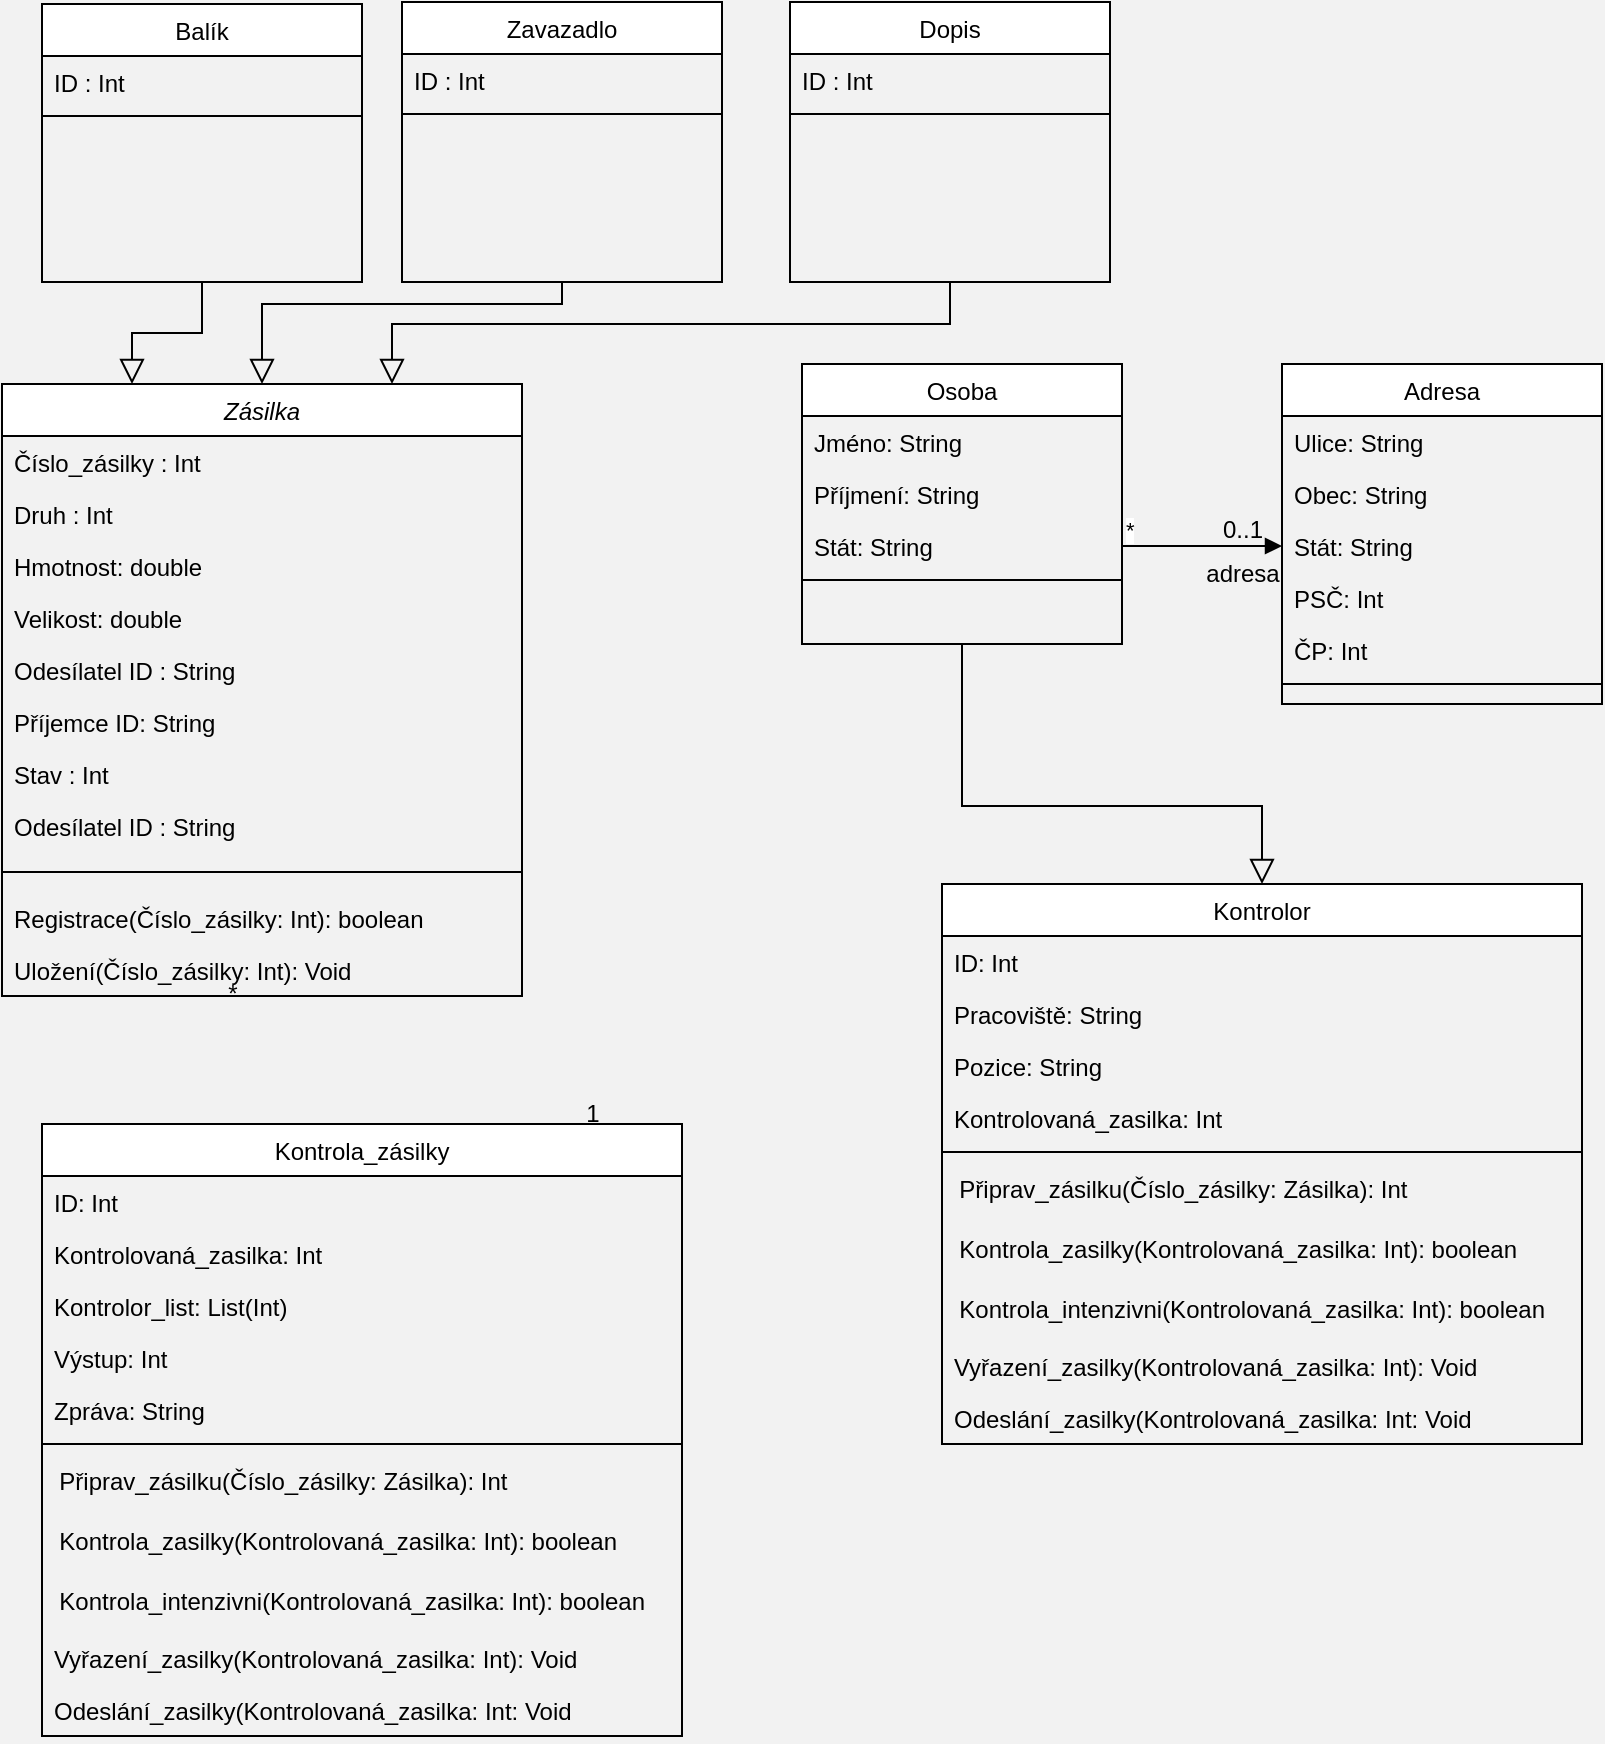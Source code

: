 <mxfile version="22.1.7" type="github" pages="3">
  <diagram id="C5RBs43oDa-KdzZeNtuy" name="Page-1">
    <mxGraphModel dx="1050" dy="557" grid="1" gridSize="10" guides="1" tooltips="1" connect="1" arrows="1" fold="1" page="1" pageScale="1" pageWidth="827" pageHeight="1169" background="#F2F2F2" math="0" shadow="0">
      <root>
        <mxCell id="WIyWlLk6GJQsqaUBKTNV-0" />
        <mxCell id="WIyWlLk6GJQsqaUBKTNV-1" parent="WIyWlLk6GJQsqaUBKTNV-0" />
        <mxCell id="zkfFHV4jXpPFQw0GAbJ--0" value="Zásilka" style="swimlane;fontStyle=2;align=center;verticalAlign=top;childLayout=stackLayout;horizontal=1;startSize=26;horizontalStack=0;resizeParent=1;resizeLast=0;collapsible=1;marginBottom=0;rounded=0;shadow=0;strokeWidth=1;" parent="WIyWlLk6GJQsqaUBKTNV-1" vertex="1">
          <mxGeometry x="20" y="220" width="260" height="306" as="geometry">
            <mxRectangle x="230" y="140" width="160" height="26" as="alternateBounds" />
          </mxGeometry>
        </mxCell>
        <mxCell id="zkfFHV4jXpPFQw0GAbJ--1" value="Číslo_zásilky : Int" style="text;align=left;verticalAlign=top;spacingLeft=4;spacingRight=4;overflow=hidden;rotatable=0;points=[[0,0.5],[1,0.5]];portConstraint=eastwest;" parent="zkfFHV4jXpPFQw0GAbJ--0" vertex="1">
          <mxGeometry y="26" width="260" height="26" as="geometry" />
        </mxCell>
        <mxCell id="zkfFHV4jXpPFQw0GAbJ--2" value="Druh : Int" style="text;align=left;verticalAlign=top;spacingLeft=4;spacingRight=4;overflow=hidden;rotatable=0;points=[[0,0.5],[1,0.5]];portConstraint=eastwest;rounded=0;shadow=0;html=0;" parent="zkfFHV4jXpPFQw0GAbJ--0" vertex="1">
          <mxGeometry y="52" width="260" height="26" as="geometry" />
        </mxCell>
        <mxCell id="f3v9EZizSLQ6G_uEAZpi-13" value="Hmotnost: double" style="text;align=left;verticalAlign=top;spacingLeft=4;spacingRight=4;overflow=hidden;rotatable=0;points=[[0,0.5],[1,0.5]];portConstraint=eastwest;rounded=0;shadow=0;html=0;" parent="zkfFHV4jXpPFQw0GAbJ--0" vertex="1">
          <mxGeometry y="78" width="260" height="26" as="geometry" />
        </mxCell>
        <mxCell id="f3v9EZizSLQ6G_uEAZpi-14" value="Velikost: double" style="text;align=left;verticalAlign=top;spacingLeft=4;spacingRight=4;overflow=hidden;rotatable=0;points=[[0,0.5],[1,0.5]];portConstraint=eastwest;rounded=0;shadow=0;html=0;" parent="zkfFHV4jXpPFQw0GAbJ--0" vertex="1">
          <mxGeometry y="104" width="260" height="26" as="geometry" />
        </mxCell>
        <mxCell id="zkfFHV4jXpPFQw0GAbJ--3" value="Odesílatel ID : String" style="text;align=left;verticalAlign=top;spacingLeft=4;spacingRight=4;overflow=hidden;rotatable=0;points=[[0,0.5],[1,0.5]];portConstraint=eastwest;rounded=0;shadow=0;html=0;" parent="zkfFHV4jXpPFQw0GAbJ--0" vertex="1">
          <mxGeometry y="130" width="260" height="26" as="geometry" />
        </mxCell>
        <mxCell id="zkfFHV4jXpPFQw0GAbJ--5" value="Příjemce ID: String " style="text;align=left;verticalAlign=top;spacingLeft=4;spacingRight=4;overflow=hidden;rotatable=0;points=[[0,0.5],[1,0.5]];portConstraint=eastwest;" parent="zkfFHV4jXpPFQw0GAbJ--0" vertex="1">
          <mxGeometry y="156" width="260" height="26" as="geometry" />
        </mxCell>
        <mxCell id="JNt9cT0GDPqlfcjv7Z6b-0" value="Stav : Int" style="text;align=left;verticalAlign=top;spacingLeft=4;spacingRight=4;overflow=hidden;rotatable=0;points=[[0,0.5],[1,0.5]];portConstraint=eastwest;rounded=0;shadow=0;html=0;" vertex="1" parent="zkfFHV4jXpPFQw0GAbJ--0">
          <mxGeometry y="182" width="260" height="26" as="geometry" />
        </mxCell>
        <mxCell id="JNt9cT0GDPqlfcjv7Z6b-1" value="Odesílatel ID : String" style="text;align=left;verticalAlign=top;spacingLeft=4;spacingRight=4;overflow=hidden;rotatable=0;points=[[0,0.5],[1,0.5]];portConstraint=eastwest;rounded=0;shadow=0;html=0;" vertex="1" parent="zkfFHV4jXpPFQw0GAbJ--0">
          <mxGeometry y="208" width="260" height="26" as="geometry" />
        </mxCell>
        <mxCell id="zkfFHV4jXpPFQw0GAbJ--4" value="" style="line;html=1;strokeWidth=1;align=left;verticalAlign=middle;spacingTop=-1;spacingLeft=3;spacingRight=3;rotatable=0;labelPosition=right;points=[];portConstraint=eastwest;" parent="zkfFHV4jXpPFQw0GAbJ--0" vertex="1">
          <mxGeometry y="234" width="260" height="20" as="geometry" />
        </mxCell>
        <mxCell id="f3v9EZizSLQ6G_uEAZpi-8" value="Registrace(Číslo_zásilky: Int): boolean" style="text;align=left;verticalAlign=top;spacingLeft=4;spacingRight=4;overflow=hidden;rotatable=0;points=[[0,0.5],[1,0.5]];portConstraint=eastwest;" parent="zkfFHV4jXpPFQw0GAbJ--0" vertex="1">
          <mxGeometry y="254" width="260" height="26" as="geometry" />
        </mxCell>
        <mxCell id="f3v9EZizSLQ6G_uEAZpi-15" value="Uložení(Číslo_zásilky: Int): Void" style="text;align=left;verticalAlign=top;spacingLeft=4;spacingRight=4;overflow=hidden;rotatable=0;points=[[0,0.5],[1,0.5]];portConstraint=eastwest;" parent="zkfFHV4jXpPFQw0GAbJ--0" vertex="1">
          <mxGeometry y="280" width="260" height="26" as="geometry" />
        </mxCell>
        <mxCell id="zkfFHV4jXpPFQw0GAbJ--6" value="Balík" style="swimlane;fontStyle=0;align=center;verticalAlign=top;childLayout=stackLayout;horizontal=1;startSize=26;horizontalStack=0;resizeParent=1;resizeLast=0;collapsible=1;marginBottom=0;rounded=0;shadow=0;strokeWidth=1;" parent="WIyWlLk6GJQsqaUBKTNV-1" vertex="1">
          <mxGeometry x="40" y="30" width="160" height="139" as="geometry">
            <mxRectangle x="130" y="380" width="160" height="26" as="alternateBounds" />
          </mxGeometry>
        </mxCell>
        <mxCell id="zkfFHV4jXpPFQw0GAbJ--7" value="ID : Int" style="text;align=left;verticalAlign=top;spacingLeft=4;spacingRight=4;overflow=hidden;rotatable=0;points=[[0,0.5],[1,0.5]];portConstraint=eastwest;" parent="zkfFHV4jXpPFQw0GAbJ--6" vertex="1">
          <mxGeometry y="26" width="160" height="26" as="geometry" />
        </mxCell>
        <mxCell id="zkfFHV4jXpPFQw0GAbJ--9" value="" style="line;html=1;strokeWidth=1;align=left;verticalAlign=middle;spacingTop=-1;spacingLeft=3;spacingRight=3;rotatable=0;labelPosition=right;points=[];portConstraint=eastwest;" parent="zkfFHV4jXpPFQw0GAbJ--6" vertex="1">
          <mxGeometry y="52" width="160" height="8" as="geometry" />
        </mxCell>
        <mxCell id="zkfFHV4jXpPFQw0GAbJ--12" value="" style="endArrow=block;endSize=10;endFill=0;shadow=0;strokeWidth=1;rounded=0;edgeStyle=elbowEdgeStyle;elbow=vertical;entryX=0.25;entryY=0;entryDx=0;entryDy=0;" parent="WIyWlLk6GJQsqaUBKTNV-1" source="zkfFHV4jXpPFQw0GAbJ--6" target="zkfFHV4jXpPFQw0GAbJ--0" edge="1">
          <mxGeometry width="160" relative="1" as="geometry">
            <mxPoint x="200" y="203" as="sourcePoint" />
            <mxPoint x="170" y="270" as="targetPoint" />
          </mxGeometry>
        </mxCell>
        <mxCell id="zkfFHV4jXpPFQw0GAbJ--13" value="Zavazadlo" style="swimlane;fontStyle=0;align=center;verticalAlign=top;childLayout=stackLayout;horizontal=1;startSize=26;horizontalStack=0;resizeParent=1;resizeLast=0;collapsible=1;marginBottom=0;rounded=0;shadow=0;strokeWidth=1;" parent="WIyWlLk6GJQsqaUBKTNV-1" vertex="1">
          <mxGeometry x="220" y="29" width="160" height="140" as="geometry">
            <mxRectangle x="340" y="380" width="170" height="26" as="alternateBounds" />
          </mxGeometry>
        </mxCell>
        <mxCell id="zkfFHV4jXpPFQw0GAbJ--14" value="ID : Int" style="text;align=left;verticalAlign=top;spacingLeft=4;spacingRight=4;overflow=hidden;rotatable=0;points=[[0,0.5],[1,0.5]];portConstraint=eastwest;" parent="zkfFHV4jXpPFQw0GAbJ--13" vertex="1">
          <mxGeometry y="26" width="160" height="26" as="geometry" />
        </mxCell>
        <mxCell id="zkfFHV4jXpPFQw0GAbJ--15" value="" style="line;html=1;strokeWidth=1;align=left;verticalAlign=middle;spacingTop=-1;spacingLeft=3;spacingRight=3;rotatable=0;labelPosition=right;points=[];portConstraint=eastwest;" parent="zkfFHV4jXpPFQw0GAbJ--13" vertex="1">
          <mxGeometry y="52" width="160" height="8" as="geometry" />
        </mxCell>
        <mxCell id="zkfFHV4jXpPFQw0GAbJ--16" value="" style="endArrow=block;endSize=10;endFill=0;shadow=0;strokeWidth=1;rounded=0;edgeStyle=elbowEdgeStyle;elbow=vertical;entryX=0.5;entryY=0;entryDx=0;entryDy=0;" parent="WIyWlLk6GJQsqaUBKTNV-1" source="zkfFHV4jXpPFQw0GAbJ--13" target="zkfFHV4jXpPFQw0GAbJ--0" edge="1">
          <mxGeometry width="160" relative="1" as="geometry">
            <mxPoint x="210" y="373" as="sourcePoint" />
            <mxPoint x="310" y="271" as="targetPoint" />
            <Array as="points">
              <mxPoint x="190" y="180" />
            </Array>
          </mxGeometry>
        </mxCell>
        <mxCell id="zkfFHV4jXpPFQw0GAbJ--17" value="Adresa" style="swimlane;fontStyle=0;align=center;verticalAlign=top;childLayout=stackLayout;horizontal=1;startSize=26;horizontalStack=0;resizeParent=1;resizeLast=0;collapsible=1;marginBottom=0;rounded=0;shadow=0;strokeWidth=1;" parent="WIyWlLk6GJQsqaUBKTNV-1" vertex="1">
          <mxGeometry x="660" y="210" width="160" height="170" as="geometry">
            <mxRectangle x="550" y="140" width="160" height="26" as="alternateBounds" />
          </mxGeometry>
        </mxCell>
        <mxCell id="zkfFHV4jXpPFQw0GAbJ--18" value="Ulice: String" style="text;align=left;verticalAlign=top;spacingLeft=4;spacingRight=4;overflow=hidden;rotatable=0;points=[[0,0.5],[1,0.5]];portConstraint=eastwest;" parent="zkfFHV4jXpPFQw0GAbJ--17" vertex="1">
          <mxGeometry y="26" width="160" height="26" as="geometry" />
        </mxCell>
        <mxCell id="zkfFHV4jXpPFQw0GAbJ--19" value="Obec: String" style="text;align=left;verticalAlign=top;spacingLeft=4;spacingRight=4;overflow=hidden;rotatable=0;points=[[0,0.5],[1,0.5]];portConstraint=eastwest;rounded=0;shadow=0;html=0;" parent="zkfFHV4jXpPFQw0GAbJ--17" vertex="1">
          <mxGeometry y="52" width="160" height="26" as="geometry" />
        </mxCell>
        <mxCell id="zkfFHV4jXpPFQw0GAbJ--20" value="Stát: String" style="text;align=left;verticalAlign=top;spacingLeft=4;spacingRight=4;overflow=hidden;rotatable=0;points=[[0,0.5],[1,0.5]];portConstraint=eastwest;rounded=0;shadow=0;html=0;" parent="zkfFHV4jXpPFQw0GAbJ--17" vertex="1">
          <mxGeometry y="78" width="160" height="26" as="geometry" />
        </mxCell>
        <mxCell id="zkfFHV4jXpPFQw0GAbJ--21" value="PSČ: Int" style="text;align=left;verticalAlign=top;spacingLeft=4;spacingRight=4;overflow=hidden;rotatable=0;points=[[0,0.5],[1,0.5]];portConstraint=eastwest;rounded=0;shadow=0;html=0;" parent="zkfFHV4jXpPFQw0GAbJ--17" vertex="1">
          <mxGeometry y="104" width="160" height="26" as="geometry" />
        </mxCell>
        <mxCell id="zkfFHV4jXpPFQw0GAbJ--22" value="ČP: Int" style="text;align=left;verticalAlign=top;spacingLeft=4;spacingRight=4;overflow=hidden;rotatable=0;points=[[0,0.5],[1,0.5]];portConstraint=eastwest;rounded=0;shadow=0;html=0;" parent="zkfFHV4jXpPFQw0GAbJ--17" vertex="1">
          <mxGeometry y="130" width="160" height="26" as="geometry" />
        </mxCell>
        <mxCell id="zkfFHV4jXpPFQw0GAbJ--23" value="" style="line;html=1;strokeWidth=1;align=left;verticalAlign=middle;spacingTop=-1;spacingLeft=3;spacingRight=3;rotatable=0;labelPosition=right;points=[];portConstraint=eastwest;" parent="zkfFHV4jXpPFQw0GAbJ--17" vertex="1">
          <mxGeometry y="156" width="160" height="8" as="geometry" />
        </mxCell>
        <mxCell id="f3v9EZizSLQ6G_uEAZpi-0" value="Dopis" style="swimlane;fontStyle=0;align=center;verticalAlign=top;childLayout=stackLayout;horizontal=1;startSize=26;horizontalStack=0;resizeParent=1;resizeLast=0;collapsible=1;marginBottom=0;rounded=0;shadow=0;strokeWidth=1;" parent="WIyWlLk6GJQsqaUBKTNV-1" vertex="1">
          <mxGeometry x="414" y="29" width="160" height="140" as="geometry">
            <mxRectangle x="340" y="380" width="170" height="26" as="alternateBounds" />
          </mxGeometry>
        </mxCell>
        <mxCell id="f3v9EZizSLQ6G_uEAZpi-1" value="ID : Int" style="text;align=left;verticalAlign=top;spacingLeft=4;spacingRight=4;overflow=hidden;rotatable=0;points=[[0,0.5],[1,0.5]];portConstraint=eastwest;" parent="f3v9EZizSLQ6G_uEAZpi-0" vertex="1">
          <mxGeometry y="26" width="160" height="26" as="geometry" />
        </mxCell>
        <mxCell id="f3v9EZizSLQ6G_uEAZpi-2" value="" style="line;html=1;strokeWidth=1;align=left;verticalAlign=middle;spacingTop=-1;spacingLeft=3;spacingRight=3;rotatable=0;labelPosition=right;points=[];portConstraint=eastwest;" parent="f3v9EZizSLQ6G_uEAZpi-0" vertex="1">
          <mxGeometry y="52" width="160" height="8" as="geometry" />
        </mxCell>
        <mxCell id="f3v9EZizSLQ6G_uEAZpi-6" value="" style="endArrow=block;endSize=10;endFill=0;shadow=0;strokeWidth=1;rounded=0;edgeStyle=elbowEdgeStyle;elbow=vertical;exitX=0.5;exitY=1;exitDx=0;exitDy=0;entryX=0.75;entryY=0;entryDx=0;entryDy=0;" parent="WIyWlLk6GJQsqaUBKTNV-1" source="f3v9EZizSLQ6G_uEAZpi-0" target="zkfFHV4jXpPFQw0GAbJ--0" edge="1">
          <mxGeometry width="160" relative="1" as="geometry">
            <mxPoint x="310" y="370" as="sourcePoint" />
            <mxPoint x="350" y="300" as="targetPoint" />
            <Array as="points">
              <mxPoint x="410" y="190" />
            </Array>
          </mxGeometry>
        </mxCell>
        <mxCell id="gUph8HjeBm1l-HUyCg4Y-0" value="Osoba" style="swimlane;fontStyle=0;align=center;verticalAlign=top;childLayout=stackLayout;horizontal=1;startSize=26;horizontalStack=0;resizeParent=1;resizeLast=0;collapsible=1;marginBottom=0;rounded=0;shadow=0;strokeWidth=1;fillStyle=auto;swimlaneLine=1;glass=0;" parent="WIyWlLk6GJQsqaUBKTNV-1" vertex="1">
          <mxGeometry x="420" y="210" width="160" height="140" as="geometry">
            <mxRectangle x="550" y="140" width="160" height="26" as="alternateBounds" />
          </mxGeometry>
        </mxCell>
        <mxCell id="gUph8HjeBm1l-HUyCg4Y-1" value="Jméno: String" style="text;align=left;verticalAlign=top;spacingLeft=4;spacingRight=4;overflow=hidden;rotatable=0;points=[[0,0.5],[1,0.5]];portConstraint=eastwest;" parent="gUph8HjeBm1l-HUyCg4Y-0" vertex="1">
          <mxGeometry y="26" width="160" height="26" as="geometry" />
        </mxCell>
        <mxCell id="gUph8HjeBm1l-HUyCg4Y-2" value="Příjmení: String" style="text;align=left;verticalAlign=top;spacingLeft=4;spacingRight=4;overflow=hidden;rotatable=0;points=[[0,0.5],[1,0.5]];portConstraint=eastwest;rounded=0;shadow=0;html=0;" parent="gUph8HjeBm1l-HUyCg4Y-0" vertex="1">
          <mxGeometry y="52" width="160" height="26" as="geometry" />
        </mxCell>
        <mxCell id="gUph8HjeBm1l-HUyCg4Y-3" value="Stát: String" style="text;align=left;verticalAlign=top;spacingLeft=4;spacingRight=4;overflow=hidden;rotatable=0;points=[[0,0.5],[1,0.5]];portConstraint=eastwest;rounded=0;shadow=0;html=0;" parent="gUph8HjeBm1l-HUyCg4Y-0" vertex="1">
          <mxGeometry y="78" width="160" height="26" as="geometry" />
        </mxCell>
        <mxCell id="gUph8HjeBm1l-HUyCg4Y-6" value="" style="line;html=1;strokeWidth=1;align=left;verticalAlign=middle;spacingTop=-1;spacingLeft=3;spacingRight=3;rotatable=0;labelPosition=right;points=[];portConstraint=eastwest;" parent="gUph8HjeBm1l-HUyCg4Y-0" vertex="1">
          <mxGeometry y="104" width="160" height="8" as="geometry" />
        </mxCell>
        <mxCell id="gUph8HjeBm1l-HUyCg4Y-8" value="" style="endArrow=block;endFill=1;html=1;edgeStyle=orthogonalEdgeStyle;align=left;verticalAlign=top;rounded=0;exitX=1;exitY=0.5;exitDx=0;exitDy=0;entryX=0;entryY=0.5;entryDx=0;entryDy=0;" parent="WIyWlLk6GJQsqaUBKTNV-1" source="gUph8HjeBm1l-HUyCg4Y-3" target="zkfFHV4jXpPFQw0GAbJ--20" edge="1">
          <mxGeometry x="-1" relative="1" as="geometry">
            <mxPoint x="270" y="360" as="sourcePoint" />
            <mxPoint x="430" y="360" as="targetPoint" />
            <mxPoint as="offset" />
          </mxGeometry>
        </mxCell>
        <mxCell id="gUph8HjeBm1l-HUyCg4Y-9" value="*&lt;br&gt;" style="edgeLabel;resizable=0;html=1;align=left;verticalAlign=bottom;" parent="gUph8HjeBm1l-HUyCg4Y-8" connectable="0" vertex="1">
          <mxGeometry x="-1" relative="1" as="geometry" />
        </mxCell>
        <mxCell id="gUph8HjeBm1l-HUyCg4Y-10" value="0..1" style="text;html=1;align=center;verticalAlign=middle;resizable=0;points=[];autosize=1;strokeColor=none;fillColor=none;" parent="WIyWlLk6GJQsqaUBKTNV-1" vertex="1">
          <mxGeometry x="620" y="278" width="40" height="30" as="geometry" />
        </mxCell>
        <mxCell id="gUph8HjeBm1l-HUyCg4Y-11" value="adresa" style="text;html=1;align=center;verticalAlign=middle;resizable=0;points=[];autosize=1;strokeColor=none;fillColor=none;" parent="WIyWlLk6GJQsqaUBKTNV-1" vertex="1">
          <mxGeometry x="610" y="300" width="60" height="30" as="geometry" />
        </mxCell>
        <mxCell id="gUph8HjeBm1l-HUyCg4Y-17" value="Kontrolor" style="swimlane;fontStyle=0;align=center;verticalAlign=top;childLayout=stackLayout;horizontal=1;startSize=26;horizontalStack=0;resizeParent=1;resizeLast=0;collapsible=1;marginBottom=0;rounded=0;shadow=0;strokeWidth=1;fillStyle=auto;swimlaneLine=1;glass=0;" parent="WIyWlLk6GJQsqaUBKTNV-1" vertex="1">
          <mxGeometry x="490" y="470" width="320" height="280" as="geometry">
            <mxRectangle x="550" y="140" width="160" height="26" as="alternateBounds" />
          </mxGeometry>
        </mxCell>
        <mxCell id="gUph8HjeBm1l-HUyCg4Y-18" value="ID: Int" style="text;align=left;verticalAlign=top;spacingLeft=4;spacingRight=4;overflow=hidden;rotatable=0;points=[[0,0.5],[1,0.5]];portConstraint=eastwest;" parent="gUph8HjeBm1l-HUyCg4Y-17" vertex="1">
          <mxGeometry y="26" width="320" height="26" as="geometry" />
        </mxCell>
        <mxCell id="gUph8HjeBm1l-HUyCg4Y-19" value="Pracoviště: String" style="text;align=left;verticalAlign=top;spacingLeft=4;spacingRight=4;overflow=hidden;rotatable=0;points=[[0,0.5],[1,0.5]];portConstraint=eastwest;rounded=0;shadow=0;html=0;" parent="gUph8HjeBm1l-HUyCg4Y-17" vertex="1">
          <mxGeometry y="52" width="320" height="26" as="geometry" />
        </mxCell>
        <mxCell id="gUph8HjeBm1l-HUyCg4Y-20" value="Pozice: String" style="text;align=left;verticalAlign=top;spacingLeft=4;spacingRight=4;overflow=hidden;rotatable=0;points=[[0,0.5],[1,0.5]];portConstraint=eastwest;rounded=0;shadow=0;html=0;" parent="gUph8HjeBm1l-HUyCg4Y-17" vertex="1">
          <mxGeometry y="78" width="320" height="26" as="geometry" />
        </mxCell>
        <mxCell id="EvmWygK3Ja6cOk8UHvsr-0" value="Kontrolovaná_zasilka: Int" style="text;align=left;verticalAlign=top;spacingLeft=4;spacingRight=4;overflow=hidden;rotatable=0;points=[[0,0.5],[1,0.5]];portConstraint=eastwest;rounded=0;shadow=0;html=0;" parent="gUph8HjeBm1l-HUyCg4Y-17" vertex="1">
          <mxGeometry y="104" width="320" height="26" as="geometry" />
        </mxCell>
        <mxCell id="gUph8HjeBm1l-HUyCg4Y-21" value="" style="line;html=1;strokeWidth=1;align=left;verticalAlign=middle;spacingTop=-1;spacingLeft=3;spacingRight=3;rotatable=0;labelPosition=right;points=[];portConstraint=eastwest;" parent="gUph8HjeBm1l-HUyCg4Y-17" vertex="1">
          <mxGeometry y="130" width="320" height="8" as="geometry" />
        </mxCell>
        <mxCell id="gUph8HjeBm1l-HUyCg4Y-23" value="&amp;nbsp; Připrav_zásilku(Číslo_zásilky: Zásilka): Int" style="text;html=1;align=left;verticalAlign=middle;resizable=0;points=[];autosize=1;strokeColor=none;fillColor=none;" parent="gUph8HjeBm1l-HUyCg4Y-17" vertex="1">
          <mxGeometry y="138" width="320" height="30" as="geometry" />
        </mxCell>
        <mxCell id="EvmWygK3Ja6cOk8UHvsr-1" value="&amp;nbsp; Kontrola_zasilky(Kontrolovaná_zasilka: Int): boolean" style="text;html=1;align=left;verticalAlign=middle;resizable=0;points=[];autosize=1;strokeColor=none;fillColor=none;" parent="gUph8HjeBm1l-HUyCg4Y-17" vertex="1">
          <mxGeometry y="168" width="320" height="30" as="geometry" />
        </mxCell>
        <mxCell id="gUph8HjeBm1l-HUyCg4Y-33" value="&amp;nbsp; Kontrola_intenzivni(Kontrolovaná_zasilka: Int): boolean" style="text;html=1;align=left;verticalAlign=middle;resizable=0;points=[];autosize=1;strokeColor=none;fillColor=none;" parent="gUph8HjeBm1l-HUyCg4Y-17" vertex="1">
          <mxGeometry y="198" width="320" height="30" as="geometry" />
        </mxCell>
        <mxCell id="gUph8HjeBm1l-HUyCg4Y-32" value="Vyřazení_zasilky(Kontrolovaná_zasilka: Int): Void" style="text;align=left;verticalAlign=top;spacingLeft=4;spacingRight=4;overflow=hidden;rotatable=0;points=[[0,0.5],[1,0.5]];portConstraint=eastwest;rounded=0;shadow=0;html=0;" parent="gUph8HjeBm1l-HUyCg4Y-17" vertex="1">
          <mxGeometry y="228" width="320" height="26" as="geometry" />
        </mxCell>
        <mxCell id="gUph8HjeBm1l-HUyCg4Y-34" value="Odeslání_zasilky(Kontrolovaná_zasilka: Int: Void" style="text;align=left;verticalAlign=top;spacingLeft=4;spacingRight=4;overflow=hidden;rotatable=0;points=[[0,0.5],[1,0.5]];portConstraint=eastwest;rounded=0;shadow=0;html=0;" parent="gUph8HjeBm1l-HUyCg4Y-17" vertex="1">
          <mxGeometry y="254" width="320" height="26" as="geometry" />
        </mxCell>
        <mxCell id="gUph8HjeBm1l-HUyCg4Y-29" value="" style="endArrow=block;endSize=10;endFill=0;shadow=0;strokeWidth=1;rounded=0;edgeStyle=elbowEdgeStyle;elbow=vertical;exitX=0.5;exitY=1;exitDx=0;exitDy=0;entryX=0.5;entryY=0;entryDx=0;entryDy=0;" parent="WIyWlLk6GJQsqaUBKTNV-1" source="gUph8HjeBm1l-HUyCg4Y-0" target="gUph8HjeBm1l-HUyCg4Y-17" edge="1">
          <mxGeometry width="160" relative="1" as="geometry">
            <mxPoint x="629" y="410" as="sourcePoint" />
            <mxPoint x="350" y="461" as="targetPoint" />
            <Array as="points">
              <mxPoint x="545" y="431" />
            </Array>
          </mxGeometry>
        </mxCell>
        <mxCell id="TyhSse-mk5MEUTk6QhDm-0" value="*" style="text;html=1;align=center;verticalAlign=middle;resizable=0;points=[];autosize=1;strokeColor=none;fillColor=none;" vertex="1" parent="WIyWlLk6GJQsqaUBKTNV-1">
          <mxGeometry x="120" y="510" width="30" height="30" as="geometry" />
        </mxCell>
        <mxCell id="TyhSse-mk5MEUTk6QhDm-1" value="1" style="text;html=1;align=center;verticalAlign=middle;resizable=0;points=[];autosize=1;strokeColor=none;fillColor=none;" vertex="1" parent="WIyWlLk6GJQsqaUBKTNV-1">
          <mxGeometry x="300" y="570" width="30" height="30" as="geometry" />
        </mxCell>
        <mxCell id="JNt9cT0GDPqlfcjv7Z6b-2" value="Kontrola_zásilky" style="swimlane;fontStyle=0;align=center;verticalAlign=top;childLayout=stackLayout;horizontal=1;startSize=26;horizontalStack=0;resizeParent=1;resizeLast=0;collapsible=1;marginBottom=0;rounded=0;shadow=0;strokeWidth=1;fillStyle=auto;swimlaneLine=1;glass=0;" vertex="1" parent="WIyWlLk6GJQsqaUBKTNV-1">
          <mxGeometry x="40" y="590" width="320" height="306" as="geometry">
            <mxRectangle x="550" y="140" width="160" height="26" as="alternateBounds" />
          </mxGeometry>
        </mxCell>
        <mxCell id="JNt9cT0GDPqlfcjv7Z6b-3" value="ID: Int" style="text;align=left;verticalAlign=top;spacingLeft=4;spacingRight=4;overflow=hidden;rotatable=0;points=[[0,0.5],[1,0.5]];portConstraint=eastwest;" vertex="1" parent="JNt9cT0GDPqlfcjv7Z6b-2">
          <mxGeometry y="26" width="320" height="26" as="geometry" />
        </mxCell>
        <mxCell id="JNt9cT0GDPqlfcjv7Z6b-6" value="Kontrolovaná_zasilka: Int" style="text;align=left;verticalAlign=top;spacingLeft=4;spacingRight=4;overflow=hidden;rotatable=0;points=[[0,0.5],[1,0.5]];portConstraint=eastwest;rounded=0;shadow=0;html=0;" vertex="1" parent="JNt9cT0GDPqlfcjv7Z6b-2">
          <mxGeometry y="52" width="320" height="26" as="geometry" />
        </mxCell>
        <mxCell id="JNt9cT0GDPqlfcjv7Z6b-4" value="Kontrolor_list: List(Int)" style="text;align=left;verticalAlign=top;spacingLeft=4;spacingRight=4;overflow=hidden;rotatable=0;points=[[0,0.5],[1,0.5]];portConstraint=eastwest;rounded=0;shadow=0;html=0;" vertex="1" parent="JNt9cT0GDPqlfcjv7Z6b-2">
          <mxGeometry y="78" width="320" height="26" as="geometry" />
        </mxCell>
        <mxCell id="JNt9cT0GDPqlfcjv7Z6b-13" value="Výstup: Int" style="text;align=left;verticalAlign=top;spacingLeft=4;spacingRight=4;overflow=hidden;rotatable=0;points=[[0,0.5],[1,0.5]];portConstraint=eastwest;rounded=0;shadow=0;html=0;" vertex="1" parent="JNt9cT0GDPqlfcjv7Z6b-2">
          <mxGeometry y="104" width="320" height="26" as="geometry" />
        </mxCell>
        <mxCell id="JNt9cT0GDPqlfcjv7Z6b-5" value="Zpráva: String" style="text;align=left;verticalAlign=top;spacingLeft=4;spacingRight=4;overflow=hidden;rotatable=0;points=[[0,0.5],[1,0.5]];portConstraint=eastwest;rounded=0;shadow=0;html=0;" vertex="1" parent="JNt9cT0GDPqlfcjv7Z6b-2">
          <mxGeometry y="130" width="320" height="26" as="geometry" />
        </mxCell>
        <mxCell id="JNt9cT0GDPqlfcjv7Z6b-7" value="" style="line;html=1;strokeWidth=1;align=left;verticalAlign=middle;spacingTop=-1;spacingLeft=3;spacingRight=3;rotatable=0;labelPosition=right;points=[];portConstraint=eastwest;" vertex="1" parent="JNt9cT0GDPqlfcjv7Z6b-2">
          <mxGeometry y="156" width="320" height="8" as="geometry" />
        </mxCell>
        <mxCell id="JNt9cT0GDPqlfcjv7Z6b-8" value="&amp;nbsp; Připrav_zásilku(Číslo_zásilky: Zásilka): Int" style="text;html=1;align=left;verticalAlign=middle;resizable=0;points=[];autosize=1;strokeColor=none;fillColor=none;" vertex="1" parent="JNt9cT0GDPqlfcjv7Z6b-2">
          <mxGeometry y="164" width="320" height="30" as="geometry" />
        </mxCell>
        <mxCell id="JNt9cT0GDPqlfcjv7Z6b-9" value="&amp;nbsp; Kontrola_zasilky(Kontrolovaná_zasilka: Int): boolean" style="text;html=1;align=left;verticalAlign=middle;resizable=0;points=[];autosize=1;strokeColor=none;fillColor=none;" vertex="1" parent="JNt9cT0GDPqlfcjv7Z6b-2">
          <mxGeometry y="194" width="320" height="30" as="geometry" />
        </mxCell>
        <mxCell id="JNt9cT0GDPqlfcjv7Z6b-10" value="&amp;nbsp; Kontrola_intenzivni(Kontrolovaná_zasilka: Int): boolean" style="text;html=1;align=left;verticalAlign=middle;resizable=0;points=[];autosize=1;strokeColor=none;fillColor=none;" vertex="1" parent="JNt9cT0GDPqlfcjv7Z6b-2">
          <mxGeometry y="224" width="320" height="30" as="geometry" />
        </mxCell>
        <mxCell id="JNt9cT0GDPqlfcjv7Z6b-11" value="Vyřazení_zasilky(Kontrolovaná_zasilka: Int): Void" style="text;align=left;verticalAlign=top;spacingLeft=4;spacingRight=4;overflow=hidden;rotatable=0;points=[[0,0.5],[1,0.5]];portConstraint=eastwest;rounded=0;shadow=0;html=0;" vertex="1" parent="JNt9cT0GDPqlfcjv7Z6b-2">
          <mxGeometry y="254" width="320" height="26" as="geometry" />
        </mxCell>
        <mxCell id="JNt9cT0GDPqlfcjv7Z6b-12" value="Odeslání_zasilky(Kontrolovaná_zasilka: Int: Void" style="text;align=left;verticalAlign=top;spacingLeft=4;spacingRight=4;overflow=hidden;rotatable=0;points=[[0,0.5],[1,0.5]];portConstraint=eastwest;rounded=0;shadow=0;html=0;" vertex="1" parent="JNt9cT0GDPqlfcjv7Z6b-2">
          <mxGeometry y="280" width="320" height="26" as="geometry" />
        </mxCell>
      </root>
    </mxGraphModel>
  </diagram>
  <diagram id="PSrkLPaUP7l8KwhLkFoy" name="Stránka-2">
    <mxGraphModel dx="1050" dy="557" grid="1" gridSize="10" guides="1" tooltips="1" connect="1" arrows="1" fold="1" page="1" pageScale="1" pageWidth="827" pageHeight="1169" math="0" shadow="0">
      <root>
        <mxCell id="0" />
        <mxCell id="1" parent="0" />
        <mxCell id="2YHBsW6QpvvNq_Rvocgk-1" value="Dopis" style="shape=umlActor;verticalLabelPosition=bottom;verticalAlign=top;html=1;" parent="1" vertex="1">
          <mxGeometry x="90" y="60" width="30" height="60" as="geometry" />
        </mxCell>
        <mxCell id="2YHBsW6QpvvNq_Rvocgk-3" value="Balík&lt;br&gt;" style="shape=umlActor;verticalLabelPosition=bottom;verticalAlign=top;html=1;" parent="1" vertex="1">
          <mxGeometry x="90" y="170" width="30" height="60" as="geometry" />
        </mxCell>
        <mxCell id="2YHBsW6QpvvNq_Rvocgk-4" value="Zavazadlo" style="shape=umlActor;verticalLabelPosition=bottom;verticalAlign=top;html=1;" parent="1" vertex="1">
          <mxGeometry x="90" y="280" width="30" height="60" as="geometry" />
        </mxCell>
        <mxCell id="2YHBsW6QpvvNq_Rvocgk-5" value="Zásilka" style="shape=umlActor;verticalLabelPosition=bottom;verticalAlign=top;html=1;" parent="1" vertex="1">
          <mxGeometry x="280" y="170" width="30" height="60" as="geometry" />
        </mxCell>
        <mxCell id="LMIRuJqoc8ZyFx8KwHzv-1" value="" style="endArrow=block;html=1;rounded=0;edgeStyle=elbowEdgeStyle;endFill=0;endSize=10;" parent="1" source="2YHBsW6QpvvNq_Rvocgk-5" target="2YHBsW6QpvvNq_Rvocgk-1" edge="1">
          <mxGeometry width="50" height="50" relative="1" as="geometry">
            <mxPoint x="240" y="210" as="sourcePoint" />
            <mxPoint x="450" y="290" as="targetPoint" />
          </mxGeometry>
        </mxCell>
        <mxCell id="LMIRuJqoc8ZyFx8KwHzv-2" value="" style="endArrow=block;html=1;rounded=0;edgeStyle=elbowEdgeStyle;endFill=0;endSize=10;" parent="1" target="2YHBsW6QpvvNq_Rvocgk-3" edge="1">
          <mxGeometry width="50" height="50" relative="1" as="geometry">
            <mxPoint x="280" y="200" as="sourcePoint" />
            <mxPoint x="130" y="100" as="targetPoint" />
          </mxGeometry>
        </mxCell>
        <mxCell id="LMIRuJqoc8ZyFx8KwHzv-3" value="" style="endArrow=block;html=1;rounded=0;edgeStyle=elbowEdgeStyle;endFill=0;endSize=10;" parent="1" target="2YHBsW6QpvvNq_Rvocgk-4" edge="1">
          <mxGeometry width="50" height="50" relative="1" as="geometry">
            <mxPoint x="280" y="200" as="sourcePoint" />
            <mxPoint x="140" y="110" as="targetPoint" />
          </mxGeometry>
        </mxCell>
        <mxCell id="LMIRuJqoc8ZyFx8KwHzv-4" value="Registrace" style="ellipse;whiteSpace=wrap;html=1;" parent="1" vertex="1">
          <mxGeometry x="360" y="100" width="140" height="70" as="geometry" />
        </mxCell>
        <mxCell id="LMIRuJqoc8ZyFx8KwHzv-5" value="" style="endArrow=none;html=1;rounded=0;entryX=0;entryY=0.5;entryDx=0;entryDy=0;edgeStyle=elbowEdgeStyle;" parent="1" source="2YHBsW6QpvvNq_Rvocgk-5" target="LMIRuJqoc8ZyFx8KwHzv-4" edge="1">
          <mxGeometry width="50" height="50" relative="1" as="geometry">
            <mxPoint x="400" y="340" as="sourcePoint" />
            <mxPoint x="450" y="290" as="targetPoint" />
          </mxGeometry>
        </mxCell>
        <mxCell id="LMIRuJqoc8ZyFx8KwHzv-6" value="Uložení" style="ellipse;whiteSpace=wrap;html=1;" parent="1" vertex="1">
          <mxGeometry x="360" y="220" width="140" height="70" as="geometry" />
        </mxCell>
        <mxCell id="LMIRuJqoc8ZyFx8KwHzv-8" value="Kontrolor" style="shape=umlActor;verticalLabelPosition=bottom;verticalAlign=top;html=1;outlineConnect=0;" parent="1" vertex="1">
          <mxGeometry x="280" y="420" width="30" height="60" as="geometry" />
        </mxCell>
        <mxCell id="LMIRuJqoc8ZyFx8KwHzv-10" value="Kontrola Zásilky" style="ellipse;whiteSpace=wrap;html=1;" parent="1" vertex="1">
          <mxGeometry x="400" y="550" width="140" height="70" as="geometry" />
        </mxCell>
        <mxCell id="uoje0Sy5MjnSk9Edk2IZ-1" value="Příprava zásilky" style="ellipse;whiteSpace=wrap;html=1;" parent="1" vertex="1">
          <mxGeometry x="400" y="360" width="140" height="70" as="geometry" />
        </mxCell>
        <mxCell id="uoje0Sy5MjnSk9Edk2IZ-2" value="" style="endArrow=none;html=1;rounded=0;entryX=0;entryY=0.5;entryDx=0;entryDy=0;edgeStyle=elbowEdgeStyle;" parent="1" target="uoje0Sy5MjnSk9Edk2IZ-1" edge="1">
          <mxGeometry width="50" height="50" relative="1" as="geometry">
            <mxPoint x="310" y="450" as="sourcePoint" />
            <mxPoint x="410" y="515" as="targetPoint" />
          </mxGeometry>
        </mxCell>
        <mxCell id="uoje0Sy5MjnSk9Edk2IZ-3" value="" style="endArrow=none;html=1;rounded=0;entryX=0;entryY=0.5;entryDx=0;entryDy=0;edgeStyle=elbowEdgeStyle;" parent="1" target="LMIRuJqoc8ZyFx8KwHzv-6" edge="1">
          <mxGeometry width="50" height="50" relative="1" as="geometry">
            <mxPoint x="310" y="200" as="sourcePoint" />
            <mxPoint x="370" y="145" as="targetPoint" />
          </mxGeometry>
        </mxCell>
        <mxCell id="FOm5ECd0CoWK-PfRSLxO-1" value="" style="endArrow=block;dashed=1;endFill=0;endSize=12;html=1;rounded=0;exitX=1;exitY=0.5;exitDx=0;exitDy=0;entryX=1;entryY=0.5;entryDx=0;entryDy=0;" edge="1" parent="1" source="LMIRuJqoc8ZyFx8KwHzv-6" target="uoje0Sy5MjnSk9Edk2IZ-1">
          <mxGeometry width="160" relative="1" as="geometry">
            <mxPoint x="330" y="290" as="sourcePoint" />
            <mxPoint x="490" y="290" as="targetPoint" />
            <Array as="points">
              <mxPoint x="620" y="255" />
              <mxPoint x="620" y="330" />
              <mxPoint x="620" y="395" />
            </Array>
          </mxGeometry>
        </mxCell>
        <mxCell id="FOm5ECd0CoWK-PfRSLxO-2" value="" style="endArrow=block;dashed=1;endFill=0;endSize=12;html=1;rounded=0;exitX=0.5;exitY=1;exitDx=0;exitDy=0;entryX=0.5;entryY=0;entryDx=0;entryDy=0;" edge="1" parent="1" source="uoje0Sy5MjnSk9Edk2IZ-1" target="LMIRuJqoc8ZyFx8KwHzv-10">
          <mxGeometry width="160" relative="1" as="geometry">
            <mxPoint x="330" y="410" as="sourcePoint" />
            <mxPoint x="490" y="410" as="targetPoint" />
          </mxGeometry>
        </mxCell>
        <mxCell id="FOm5ECd0CoWK-PfRSLxO-3" value="Kontrola Intenzivní" style="ellipse;whiteSpace=wrap;html=1;" vertex="1" parent="1">
          <mxGeometry x="400" y="690" width="140" height="70" as="geometry" />
        </mxCell>
        <mxCell id="FOm5ECd0CoWK-PfRSLxO-4" value="Odeslání" style="ellipse;whiteSpace=wrap;html=1;" vertex="1" parent="1">
          <mxGeometry x="180" y="550" width="140" height="70" as="geometry" />
        </mxCell>
        <mxCell id="FOm5ECd0CoWK-PfRSLxO-5" value="Vyřazení" style="ellipse;whiteSpace=wrap;html=1;" vertex="1" parent="1">
          <mxGeometry x="180" y="690" width="140" height="70" as="geometry" />
        </mxCell>
        <mxCell id="FOm5ECd0CoWK-PfRSLxO-6" value="include" style="text;html=1;align=center;verticalAlign=middle;resizable=0;points=[];autosize=1;strokeColor=none;fillColor=none;" vertex="1" parent="1">
          <mxGeometry x="530" y="220" width="60" height="30" as="geometry" />
        </mxCell>
        <mxCell id="FOm5ECd0CoWK-PfRSLxO-7" value="extend" style="text;html=1;align=center;verticalAlign=middle;resizable=0;points=[];autosize=1;strokeColor=none;fillColor=none;" vertex="1" parent="1">
          <mxGeometry x="460" y="468" width="60" height="30" as="geometry" />
        </mxCell>
        <mxCell id="FOm5ECd0CoWK-PfRSLxO-8" value="" style="endArrow=block;dashed=1;endFill=0;endSize=12;html=1;rounded=0;exitX=0;exitY=0.5;exitDx=0;exitDy=0;entryX=1;entryY=0.5;entryDx=0;entryDy=0;" edge="1" parent="1" source="LMIRuJqoc8ZyFx8KwHzv-10" target="FOm5ECd0CoWK-PfRSLxO-4">
          <mxGeometry width="160" relative="1" as="geometry">
            <mxPoint x="210" y="630" as="sourcePoint" />
            <mxPoint x="370" y="630" as="targetPoint" />
          </mxGeometry>
        </mxCell>
        <mxCell id="FOm5ECd0CoWK-PfRSLxO-9" value="" style="endArrow=block;dashed=1;endFill=0;endSize=12;html=1;rounded=0;exitX=0.5;exitY=1;exitDx=0;exitDy=0;entryX=0.5;entryY=0;entryDx=0;entryDy=0;" edge="1" parent="1" source="LMIRuJqoc8ZyFx8KwHzv-10" target="FOm5ECd0CoWK-PfRSLxO-3">
          <mxGeometry width="160" relative="1" as="geometry">
            <mxPoint x="210" y="630" as="sourcePoint" />
            <mxPoint x="370" y="630" as="targetPoint" />
          </mxGeometry>
        </mxCell>
        <mxCell id="FOm5ECd0CoWK-PfRSLxO-10" value="" style="endArrow=block;dashed=1;endFill=0;endSize=12;html=1;rounded=0;exitX=0;exitY=0.5;exitDx=0;exitDy=0;entryX=1;entryY=0.5;entryDx=0;entryDy=0;" edge="1" parent="1" source="FOm5ECd0CoWK-PfRSLxO-3" target="FOm5ECd0CoWK-PfRSLxO-5">
          <mxGeometry width="160" relative="1" as="geometry">
            <mxPoint x="210" y="630" as="sourcePoint" />
            <mxPoint x="370" y="630" as="targetPoint" />
          </mxGeometry>
        </mxCell>
        <mxCell id="FOm5ECd0CoWK-PfRSLxO-11" value="" style="endArrow=block;dashed=1;endFill=0;endSize=12;html=1;rounded=0;exitX=0;exitY=0.5;exitDx=0;exitDy=0;entryX=0.5;entryY=1;entryDx=0;entryDy=0;" edge="1" parent="1" source="FOm5ECd0CoWK-PfRSLxO-3" target="FOm5ECd0CoWK-PfRSLxO-4">
          <mxGeometry width="160" relative="1" as="geometry">
            <mxPoint x="210" y="630" as="sourcePoint" />
            <mxPoint x="370" y="630" as="targetPoint" />
            <Array as="points">
              <mxPoint x="360" y="725" />
              <mxPoint x="360" y="670" />
              <mxPoint x="250" y="670" />
            </Array>
          </mxGeometry>
        </mxCell>
        <mxCell id="FOm5ECd0CoWK-PfRSLxO-12" value="extend" style="text;html=1;align=center;verticalAlign=middle;resizable=0;points=[];autosize=1;strokeColor=none;fillColor=none;" vertex="1" parent="1">
          <mxGeometry x="330" y="555" width="60" height="30" as="geometry" />
        </mxCell>
        <mxCell id="FOm5ECd0CoWK-PfRSLxO-13" value="extend" style="text;html=1;align=center;verticalAlign=middle;resizable=0;points=[];autosize=1;strokeColor=none;fillColor=none;" vertex="1" parent="1">
          <mxGeometry x="470" y="630" width="60" height="30" as="geometry" />
        </mxCell>
        <mxCell id="FOm5ECd0CoWK-PfRSLxO-14" value="extend" style="text;html=1;align=center;verticalAlign=middle;resizable=0;points=[];autosize=1;strokeColor=none;fillColor=none;" vertex="1" parent="1">
          <mxGeometry x="290" y="640" width="60" height="30" as="geometry" />
        </mxCell>
        <mxCell id="FOm5ECd0CoWK-PfRSLxO-15" value="extend" style="text;html=1;align=center;verticalAlign=middle;resizable=0;points=[];autosize=1;strokeColor=none;fillColor=none;" vertex="1" parent="1">
          <mxGeometry x="330" y="730" width="60" height="30" as="geometry" />
        </mxCell>
      </root>
    </mxGraphModel>
  </diagram>
  <diagram id="x9oq_10Z2pFn3Xmq9Rn-" name="Stránka-3">
    <mxGraphModel dx="1050" dy="557" grid="1" gridSize="10" guides="1" tooltips="1" connect="1" arrows="1" fold="1" page="1" pageScale="1" pageWidth="827" pageHeight="1169" math="0" shadow="0">
      <root>
        <mxCell id="0" />
        <mxCell id="1" parent="0" />
        <mxCell id="PQwM1eVy4aVl_AYw4ceh-1" value="Zásilka" style="swimlane;whiteSpace=wrap;html=1;" parent="1" vertex="1">
          <mxGeometry width="360" height="1170" as="geometry" />
        </mxCell>
        <mxCell id="PQwM1eVy4aVl_AYw4ceh-3" value="" style="ellipse;html=1;shape=startState;fillColor=#000000;strokeColor=#ff0000;" parent="PQwM1eVy4aVl_AYw4ceh-1" vertex="1">
          <mxGeometry x="175" y="40" width="30" height="30" as="geometry" />
        </mxCell>
        <mxCell id="PQwM1eVy4aVl_AYw4ceh-4" value="" style="edgeStyle=orthogonalEdgeStyle;html=1;verticalAlign=bottom;endArrow=open;endSize=8;strokeColor=#ff0000;rounded=0;" parent="PQwM1eVy4aVl_AYw4ceh-1" source="PQwM1eVy4aVl_AYw4ceh-3" edge="1">
          <mxGeometry relative="1" as="geometry">
            <mxPoint x="190" y="130" as="targetPoint" />
          </mxGeometry>
        </mxCell>
        <mxCell id="PQwM1eVy4aVl_AYw4ceh-5" value="Registrace_zásilky" style="html=1;whiteSpace=wrap;" parent="PQwM1eVy4aVl_AYw4ceh-1" vertex="1">
          <mxGeometry x="135" y="130" width="110" height="50" as="geometry" />
        </mxCell>
        <mxCell id="rfWxro1w-yMMWRZ0ODhh-4" value="Úspěšná registrace" style="rhombus;whiteSpace=wrap;html=1;fontColor=#000000;fillColor=#ffffc0;strokeColor=#ff0000;" parent="PQwM1eVy4aVl_AYw4ceh-1" vertex="1">
          <mxGeometry x="120" y="210" width="140" height="80" as="geometry" />
        </mxCell>
        <mxCell id="rfWxro1w-yMMWRZ0ODhh-5" value="ne" style="edgeStyle=orthogonalEdgeStyle;html=1;align=left;verticalAlign=bottom;endArrow=open;endSize=8;strokeColor=#ff0000;rounded=0;" parent="PQwM1eVy4aVl_AYw4ceh-1" source="rfWxro1w-yMMWRZ0ODhh-4" edge="1">
          <mxGeometry x="-1" relative="1" as="geometry">
            <mxPoint x="190" y="90" as="targetPoint" />
            <Array as="points">
              <mxPoint x="281" y="250" />
            </Array>
          </mxGeometry>
        </mxCell>
        <mxCell id="rfWxro1w-yMMWRZ0ODhh-6" value="ano&lt;br&gt;" style="edgeStyle=orthogonalEdgeStyle;html=1;align=left;verticalAlign=top;endArrow=open;endSize=8;strokeColor=#ff0000;rounded=0;" parent="PQwM1eVy4aVl_AYw4ceh-1" source="rfWxro1w-yMMWRZ0ODhh-4" edge="1">
          <mxGeometry x="-1" relative="1" as="geometry">
            <mxPoint x="190" y="350" as="targetPoint" />
          </mxGeometry>
        </mxCell>
        <mxCell id="rfWxro1w-yMMWRZ0ODhh-7" value="" style="edgeStyle=orthogonalEdgeStyle;html=1;verticalAlign=bottom;endArrow=open;endSize=8;strokeColor=#ff0000;rounded=0;exitX=0.5;exitY=1;exitDx=0;exitDy=0;entryX=0.5;entryY=0;entryDx=0;entryDy=0;" parent="PQwM1eVy4aVl_AYw4ceh-1" source="PQwM1eVy4aVl_AYw4ceh-5" target="rfWxro1w-yMMWRZ0ODhh-4" edge="1">
          <mxGeometry relative="1" as="geometry">
            <mxPoint x="200" y="140" as="targetPoint" />
            <mxPoint x="200" y="80" as="sourcePoint" />
          </mxGeometry>
        </mxCell>
        <mxCell id="rfWxro1w-yMMWRZ0ODhh-8" value="Uložení_zásilky" style="html=1;whiteSpace=wrap;" parent="PQwM1eVy4aVl_AYw4ceh-1" vertex="1">
          <mxGeometry x="140" y="350" width="110" height="50" as="geometry" />
        </mxCell>
        <mxCell id="PQwM1eVy4aVl_AYw4ceh-2" value="Uživatel: Kontrolor" style="swimlane;whiteSpace=wrap;html=1;" parent="1" vertex="1">
          <mxGeometry x="360" width="440" height="1160" as="geometry" />
        </mxCell>
        <mxCell id="GKC73cCK-LqTz211VJlZ-1" value="Připrav_zásilku" style="html=1;whiteSpace=wrap;" parent="PQwM1eVy4aVl_AYw4ceh-2" vertex="1">
          <mxGeometry x="165" y="350" width="110" height="50" as="geometry" />
        </mxCell>
        <mxCell id="Jnb3D3MeLUv25SeQuzdv-2" value="Kontrola_zásilky" style="html=1;whiteSpace=wrap;" parent="PQwM1eVy4aVl_AYw4ceh-2" vertex="1">
          <mxGeometry x="165" y="440" width="110" height="50" as="geometry" />
        </mxCell>
        <mxCell id="Jnb3D3MeLUv25SeQuzdv-3" value="Zásilka prošla" style="rhombus;whiteSpace=wrap;html=1;fontColor=#000000;fillColor=#ffffc0;strokeColor=#ff0000;" parent="PQwM1eVy4aVl_AYw4ceh-2" vertex="1">
          <mxGeometry x="165" y="520" width="110" height="50" as="geometry" />
        </mxCell>
        <mxCell id="Jnb3D3MeLUv25SeQuzdv-4" value="ne" style="edgeStyle=orthogonalEdgeStyle;html=1;align=left;verticalAlign=bottom;endArrow=open;endSize=8;strokeColor=#ff0000;rounded=0;entryX=0.5;entryY=0;entryDx=0;entryDy=0;" parent="PQwM1eVy4aVl_AYw4ceh-2" source="Jnb3D3MeLUv25SeQuzdv-3" target="Ke74YHDLmg2bABpBgE2B-1" edge="1">
          <mxGeometry x="-1" relative="1" as="geometry">
            <mxPoint x="350" y="560" as="targetPoint" />
          </mxGeometry>
        </mxCell>
        <mxCell id="Jnb3D3MeLUv25SeQuzdv-9" value="Odeslání_zásilky" style="html=1;whiteSpace=wrap;" parent="PQwM1eVy4aVl_AYw4ceh-2" vertex="1">
          <mxGeometry x="40" y="590" width="110" height="50" as="geometry" />
        </mxCell>
        <mxCell id="Ke74YHDLmg2bABpBgE2B-1" value="Kontrola_Intenzivní" style="html=1;whiteSpace=wrap;" parent="PQwM1eVy4aVl_AYw4ceh-2" vertex="1">
          <mxGeometry x="290" y="590" width="110" height="50" as="geometry" />
        </mxCell>
        <mxCell id="Ke74YHDLmg2bABpBgE2B-2" value="Zásilka prošla" style="rhombus;whiteSpace=wrap;html=1;fontColor=#000000;fillColor=#ffffc0;strokeColor=#ff0000;" parent="PQwM1eVy4aVl_AYw4ceh-2" vertex="1">
          <mxGeometry x="290" y="680" width="110" height="50" as="geometry" />
        </mxCell>
        <mxCell id="Ke74YHDLmg2bABpBgE2B-5" value="Odeslání_zásilky" style="html=1;whiteSpace=wrap;" parent="PQwM1eVy4aVl_AYw4ceh-2" vertex="1">
          <mxGeometry x="120" y="760" width="110" height="50" as="geometry" />
        </mxCell>
        <mxCell id="Ke74YHDLmg2bABpBgE2B-3" value="" style="endArrow=block;endFill=1;html=1;edgeStyle=orthogonalEdgeStyle;align=left;verticalAlign=top;rounded=0;exitX=0;exitY=0.5;exitDx=0;exitDy=0;fillColor=#f8cecc;strokeColor=#b85450;entryX=0.5;entryY=0;entryDx=0;entryDy=0;" parent="PQwM1eVy4aVl_AYw4ceh-2" source="Ke74YHDLmg2bABpBgE2B-2" target="Ke74YHDLmg2bABpBgE2B-5" edge="1">
          <mxGeometry x="-1" relative="1" as="geometry">
            <mxPoint x="175" y="555" as="sourcePoint" />
            <mxPoint x="170" y="760" as="targetPoint" />
          </mxGeometry>
        </mxCell>
        <mxCell id="Ke74YHDLmg2bABpBgE2B-4" value="ano" style="edgeLabel;resizable=0;html=1;align=left;verticalAlign=bottom;" parent="Ke74YHDLmg2bABpBgE2B-3" connectable="0" vertex="1">
          <mxGeometry x="-1" relative="1" as="geometry">
            <mxPoint x="-25" as="offset" />
          </mxGeometry>
        </mxCell>
        <mxCell id="Ke74YHDLmg2bABpBgE2B-9" value="Vyřazení_zásilky" style="html=1;whiteSpace=wrap;" parent="PQwM1eVy4aVl_AYw4ceh-2" vertex="1">
          <mxGeometry x="290" y="800" width="110" height="50" as="geometry" />
        </mxCell>
        <mxCell id="FfJSOTuMH_myhBBih2fj-1" value="" style="ellipse;html=1;shape=endState;fillColor=#000000;strokeColor=#ff0000;" parent="PQwM1eVy4aVl_AYw4ceh-2" vertex="1">
          <mxGeometry x="187.5" y="1010" width="30" height="30" as="geometry" />
        </mxCell>
        <mxCell id="FfJSOTuMH_myhBBih2fj-2" value="" style="rhombus;whiteSpace=wrap;html=1;" parent="PQwM1eVy4aVl_AYw4ceh-2" vertex="1">
          <mxGeometry x="185" y="920" width="35" height="40" as="geometry" />
        </mxCell>
        <mxCell id="FfJSOTuMH_myhBBih2fj-3" value="" style="endArrow=classic;html=1;rounded=0;exitX=0.5;exitY=1;exitDx=0;exitDy=0;entryX=0;entryY=0.5;entryDx=0;entryDy=0;edgeStyle=elbowEdgeStyle;fillColor=#f8cecc;strokeColor=#b85450;" parent="PQwM1eVy4aVl_AYw4ceh-2" source="Jnb3D3MeLUv25SeQuzdv-9" target="FfJSOTuMH_myhBBih2fj-2" edge="1">
          <mxGeometry width="50" height="50" relative="1" as="geometry">
            <mxPoint x="30" y="860" as="sourcePoint" />
            <mxPoint x="80" y="810" as="targetPoint" />
            <Array as="points">
              <mxPoint x="95" y="800" />
            </Array>
          </mxGeometry>
        </mxCell>
        <mxCell id="FfJSOTuMH_myhBBih2fj-4" value="" style="endArrow=classic;html=1;rounded=0;exitX=0.5;exitY=1;exitDx=0;exitDy=0;entryX=0.5;entryY=0;entryDx=0;entryDy=0;edgeStyle=elbowEdgeStyle;elbow=vertical;fillColor=#f8cecc;strokeColor=#b85450;" parent="PQwM1eVy4aVl_AYw4ceh-2" source="Ke74YHDLmg2bABpBgE2B-5" target="FfJSOTuMH_myhBBih2fj-2" edge="1">
          <mxGeometry width="50" height="50" relative="1" as="geometry">
            <mxPoint x="30" y="860" as="sourcePoint" />
            <mxPoint x="80" y="810" as="targetPoint" />
          </mxGeometry>
        </mxCell>
        <mxCell id="FfJSOTuMH_myhBBih2fj-5" value="" style="endArrow=classic;html=1;rounded=0;exitX=0.5;exitY=1;exitDx=0;exitDy=0;entryX=1;entryY=0.5;entryDx=0;entryDy=0;edgeStyle=elbowEdgeStyle;fillColor=#f8cecc;strokeColor=#b85450;" parent="PQwM1eVy4aVl_AYw4ceh-2" source="Ke74YHDLmg2bABpBgE2B-9" target="FfJSOTuMH_myhBBih2fj-2" edge="1">
          <mxGeometry width="50" height="50" relative="1" as="geometry">
            <mxPoint x="30" y="860" as="sourcePoint" />
            <mxPoint x="80" y="810" as="targetPoint" />
            <Array as="points">
              <mxPoint x="345" y="900" />
            </Array>
          </mxGeometry>
        </mxCell>
        <mxCell id="FfJSOTuMH_myhBBih2fj-6" value="" style="endArrow=classic;html=1;rounded=0;exitX=0.5;exitY=1;exitDx=0;exitDy=0;entryX=0.5;entryY=0;entryDx=0;entryDy=0;edgeStyle=elbowEdgeStyle;elbow=vertical;fillColor=#f8cecc;strokeColor=#b85450;" parent="PQwM1eVy4aVl_AYw4ceh-2" source="FfJSOTuMH_myhBBih2fj-2" target="FfJSOTuMH_myhBBih2fj-1" edge="1">
          <mxGeometry width="50" height="50" relative="1" as="geometry">
            <mxPoint x="30" y="860" as="sourcePoint" />
            <mxPoint x="80" y="810" as="targetPoint" />
          </mxGeometry>
        </mxCell>
        <mxCell id="FfJSOTuMH_myhBBih2fj-7" value="" style="endArrow=classic;html=1;rounded=0;exitX=0.5;exitY=1;exitDx=0;exitDy=0;entryX=0.5;entryY=0;entryDx=0;entryDy=0;edgeStyle=elbowEdgeStyle;elbow=vertical;fillColor=#f8cecc;strokeColor=#b85450;" parent="PQwM1eVy4aVl_AYw4ceh-2" source="Ke74YHDLmg2bABpBgE2B-1" target="Ke74YHDLmg2bABpBgE2B-2" edge="1">
          <mxGeometry width="50" height="50" relative="1" as="geometry">
            <mxPoint x="30" y="660" as="sourcePoint" />
            <mxPoint x="80" y="610" as="targetPoint" />
          </mxGeometry>
        </mxCell>
        <mxCell id="GKC73cCK-LqTz211VJlZ-2" value="" style="endArrow=classic;html=1;rounded=0;exitX=1;exitY=0.5;exitDx=0;exitDy=0;entryX=0;entryY=0.5;entryDx=0;entryDy=0;fillColor=#f8cecc;strokeColor=#b85450;" parent="1" source="rfWxro1w-yMMWRZ0ODhh-8" target="GKC73cCK-LqTz211VJlZ-1" edge="1">
          <mxGeometry width="50" height="50" relative="1" as="geometry">
            <mxPoint x="390" y="320" as="sourcePoint" />
            <mxPoint x="440" y="270" as="targetPoint" />
          </mxGeometry>
        </mxCell>
        <mxCell id="Jnb3D3MeLUv25SeQuzdv-7" value="" style="endArrow=block;endFill=1;html=1;edgeStyle=orthogonalEdgeStyle;align=left;verticalAlign=top;rounded=0;exitX=0;exitY=0.5;exitDx=0;exitDy=0;fillColor=#f8cecc;strokeColor=#b85450;" parent="1" source="Jnb3D3MeLUv25SeQuzdv-3" edge="1">
          <mxGeometry x="-1" relative="1" as="geometry">
            <mxPoint x="330" y="500" as="sourcePoint" />
            <mxPoint x="440" y="590" as="targetPoint" />
          </mxGeometry>
        </mxCell>
        <mxCell id="Jnb3D3MeLUv25SeQuzdv-8" value="ano" style="edgeLabel;resizable=0;html=1;align=left;verticalAlign=bottom;" parent="Jnb3D3MeLUv25SeQuzdv-7" connectable="0" vertex="1">
          <mxGeometry x="-1" relative="1" as="geometry">
            <mxPoint x="-25" as="offset" />
          </mxGeometry>
        </mxCell>
        <mxCell id="Ke74YHDLmg2bABpBgE2B-7" value="" style="endArrow=block;endFill=1;html=1;edgeStyle=orthogonalEdgeStyle;align=left;verticalAlign=top;rounded=0;exitX=0.5;exitY=1;exitDx=0;exitDy=0;fillColor=#f8cecc;strokeColor=#b85450;" parent="1" source="Ke74YHDLmg2bABpBgE2B-2" edge="1">
          <mxGeometry x="-1" relative="1" as="geometry">
            <mxPoint x="525" y="555" as="sourcePoint" />
            <mxPoint x="695" y="800" as="targetPoint" />
          </mxGeometry>
        </mxCell>
        <mxCell id="Ke74YHDLmg2bABpBgE2B-8" value="ne" style="edgeLabel;resizable=0;html=1;align=left;verticalAlign=bottom;" parent="Ke74YHDLmg2bABpBgE2B-7" connectable="0" vertex="1">
          <mxGeometry x="-1" relative="1" as="geometry">
            <mxPoint x="5" y="20" as="offset" />
          </mxGeometry>
        </mxCell>
        <mxCell id="FfJSOTuMH_myhBBih2fj-8" value="" style="endArrow=classic;html=1;rounded=0;exitX=0.5;exitY=1;exitDx=0;exitDy=0;edgeStyle=elbowEdgeStyle;elbow=vertical;fillColor=#f8cecc;strokeColor=#b85450;" parent="1" source="Jnb3D3MeLUv25SeQuzdv-2" edge="1">
          <mxGeometry width="50" height="50" relative="1" as="geometry">
            <mxPoint x="715" y="650" as="sourcePoint" />
            <mxPoint x="580" y="520" as="targetPoint" />
          </mxGeometry>
        </mxCell>
        <mxCell id="FfJSOTuMH_myhBBih2fj-9" value="" style="endArrow=classic;html=1;rounded=0;exitX=0.5;exitY=1;exitDx=0;exitDy=0;edgeStyle=elbowEdgeStyle;elbow=vertical;fillColor=#f8cecc;strokeColor=#b85450;" parent="1" source="GKC73cCK-LqTz211VJlZ-1" edge="1">
          <mxGeometry width="50" height="50" relative="1" as="geometry">
            <mxPoint x="725" y="660" as="sourcePoint" />
            <mxPoint x="580" y="440" as="targetPoint" />
          </mxGeometry>
        </mxCell>
      </root>
    </mxGraphModel>
  </diagram>
</mxfile>
